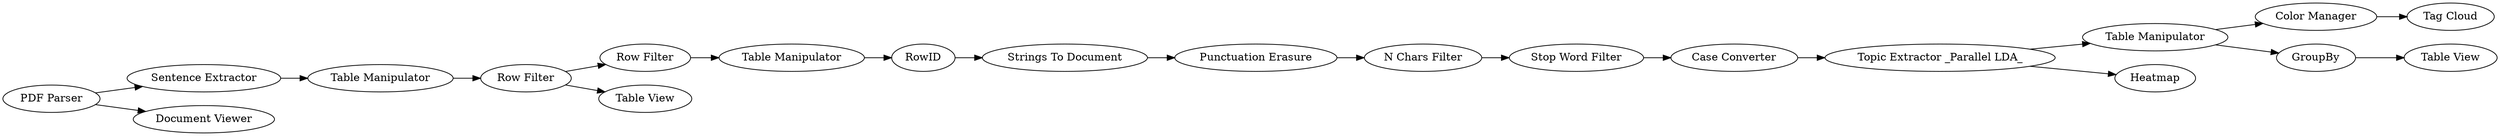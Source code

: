 digraph {
	8 -> 9
	13 -> 14
	19 -> 21
	2 -> 3
	6 -> 8
	12 -> 13
	1 -> 4
	14 -> 15
	11 -> 12
	1 -> 2
	16 -> 18
	10 -> 11
	5 -> 7
	15 -> 16
	3 -> 5
	15 -> 17
	18 -> 20
	16 -> 19
	5 -> 6
	9 -> 10
	7 [label="Table View"]
	9 [label=RowID]
	18 [label=GroupBy]
	21 [label="Tag Cloud"]
	8 [label="Table Manipulator"]
	17 [label=Heatmap]
	3 [label="Table Manipulator"]
	19 [label="Color Manager"]
	6 [label="Row Filter"]
	15 [label="Topic Extractor _Parallel LDA_"]
	12 [label="N Chars Filter"]
	10 [label="Strings To Document"]
	16 [label="Table Manipulator"]
	1 [label="PDF Parser"]
	11 [label="Punctuation Erasure"]
	4 [label="Document Viewer"]
	14 [label="Case Converter"]
	5 [label="Row Filter"]
	13 [label="Stop Word Filter"]
	20 [label="Table View"]
	2 [label="Sentence Extractor"]
	rankdir=LR
}
